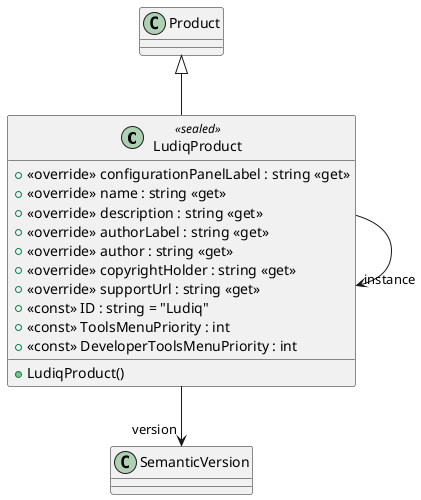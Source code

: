 @startuml
class LudiqProduct <<sealed>> {
    + LudiqProduct()
    + <<override>> configurationPanelLabel : string <<get>>
    + <<override>> name : string <<get>>
    + <<override>> description : string <<get>>
    + <<override>> authorLabel : string <<get>>
    + <<override>> author : string <<get>>
    + <<override>> copyrightHolder : string <<get>>
    + <<override>> supportUrl : string <<get>>
    + <<const>> ID : string = "Ludiq"
    + <<const>> ToolsMenuPriority : int
    + <<const>> DeveloperToolsMenuPriority : int
}
Product <|-- LudiqProduct
LudiqProduct --> "version" SemanticVersion
LudiqProduct --> "instance" LudiqProduct
@enduml
